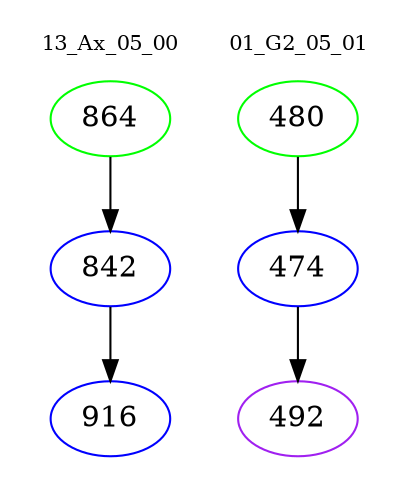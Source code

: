 digraph{
subgraph cluster_0 {
color = white
label = "13_Ax_05_00";
fontsize=10;
T0_864 [label="864", color="green"]
T0_864 -> T0_842 [color="black"]
T0_842 [label="842", color="blue"]
T0_842 -> T0_916 [color="black"]
T0_916 [label="916", color="blue"]
}
subgraph cluster_1 {
color = white
label = "01_G2_05_01";
fontsize=10;
T1_480 [label="480", color="green"]
T1_480 -> T1_474 [color="black"]
T1_474 [label="474", color="blue"]
T1_474 -> T1_492 [color="black"]
T1_492 [label="492", color="purple"]
}
}
